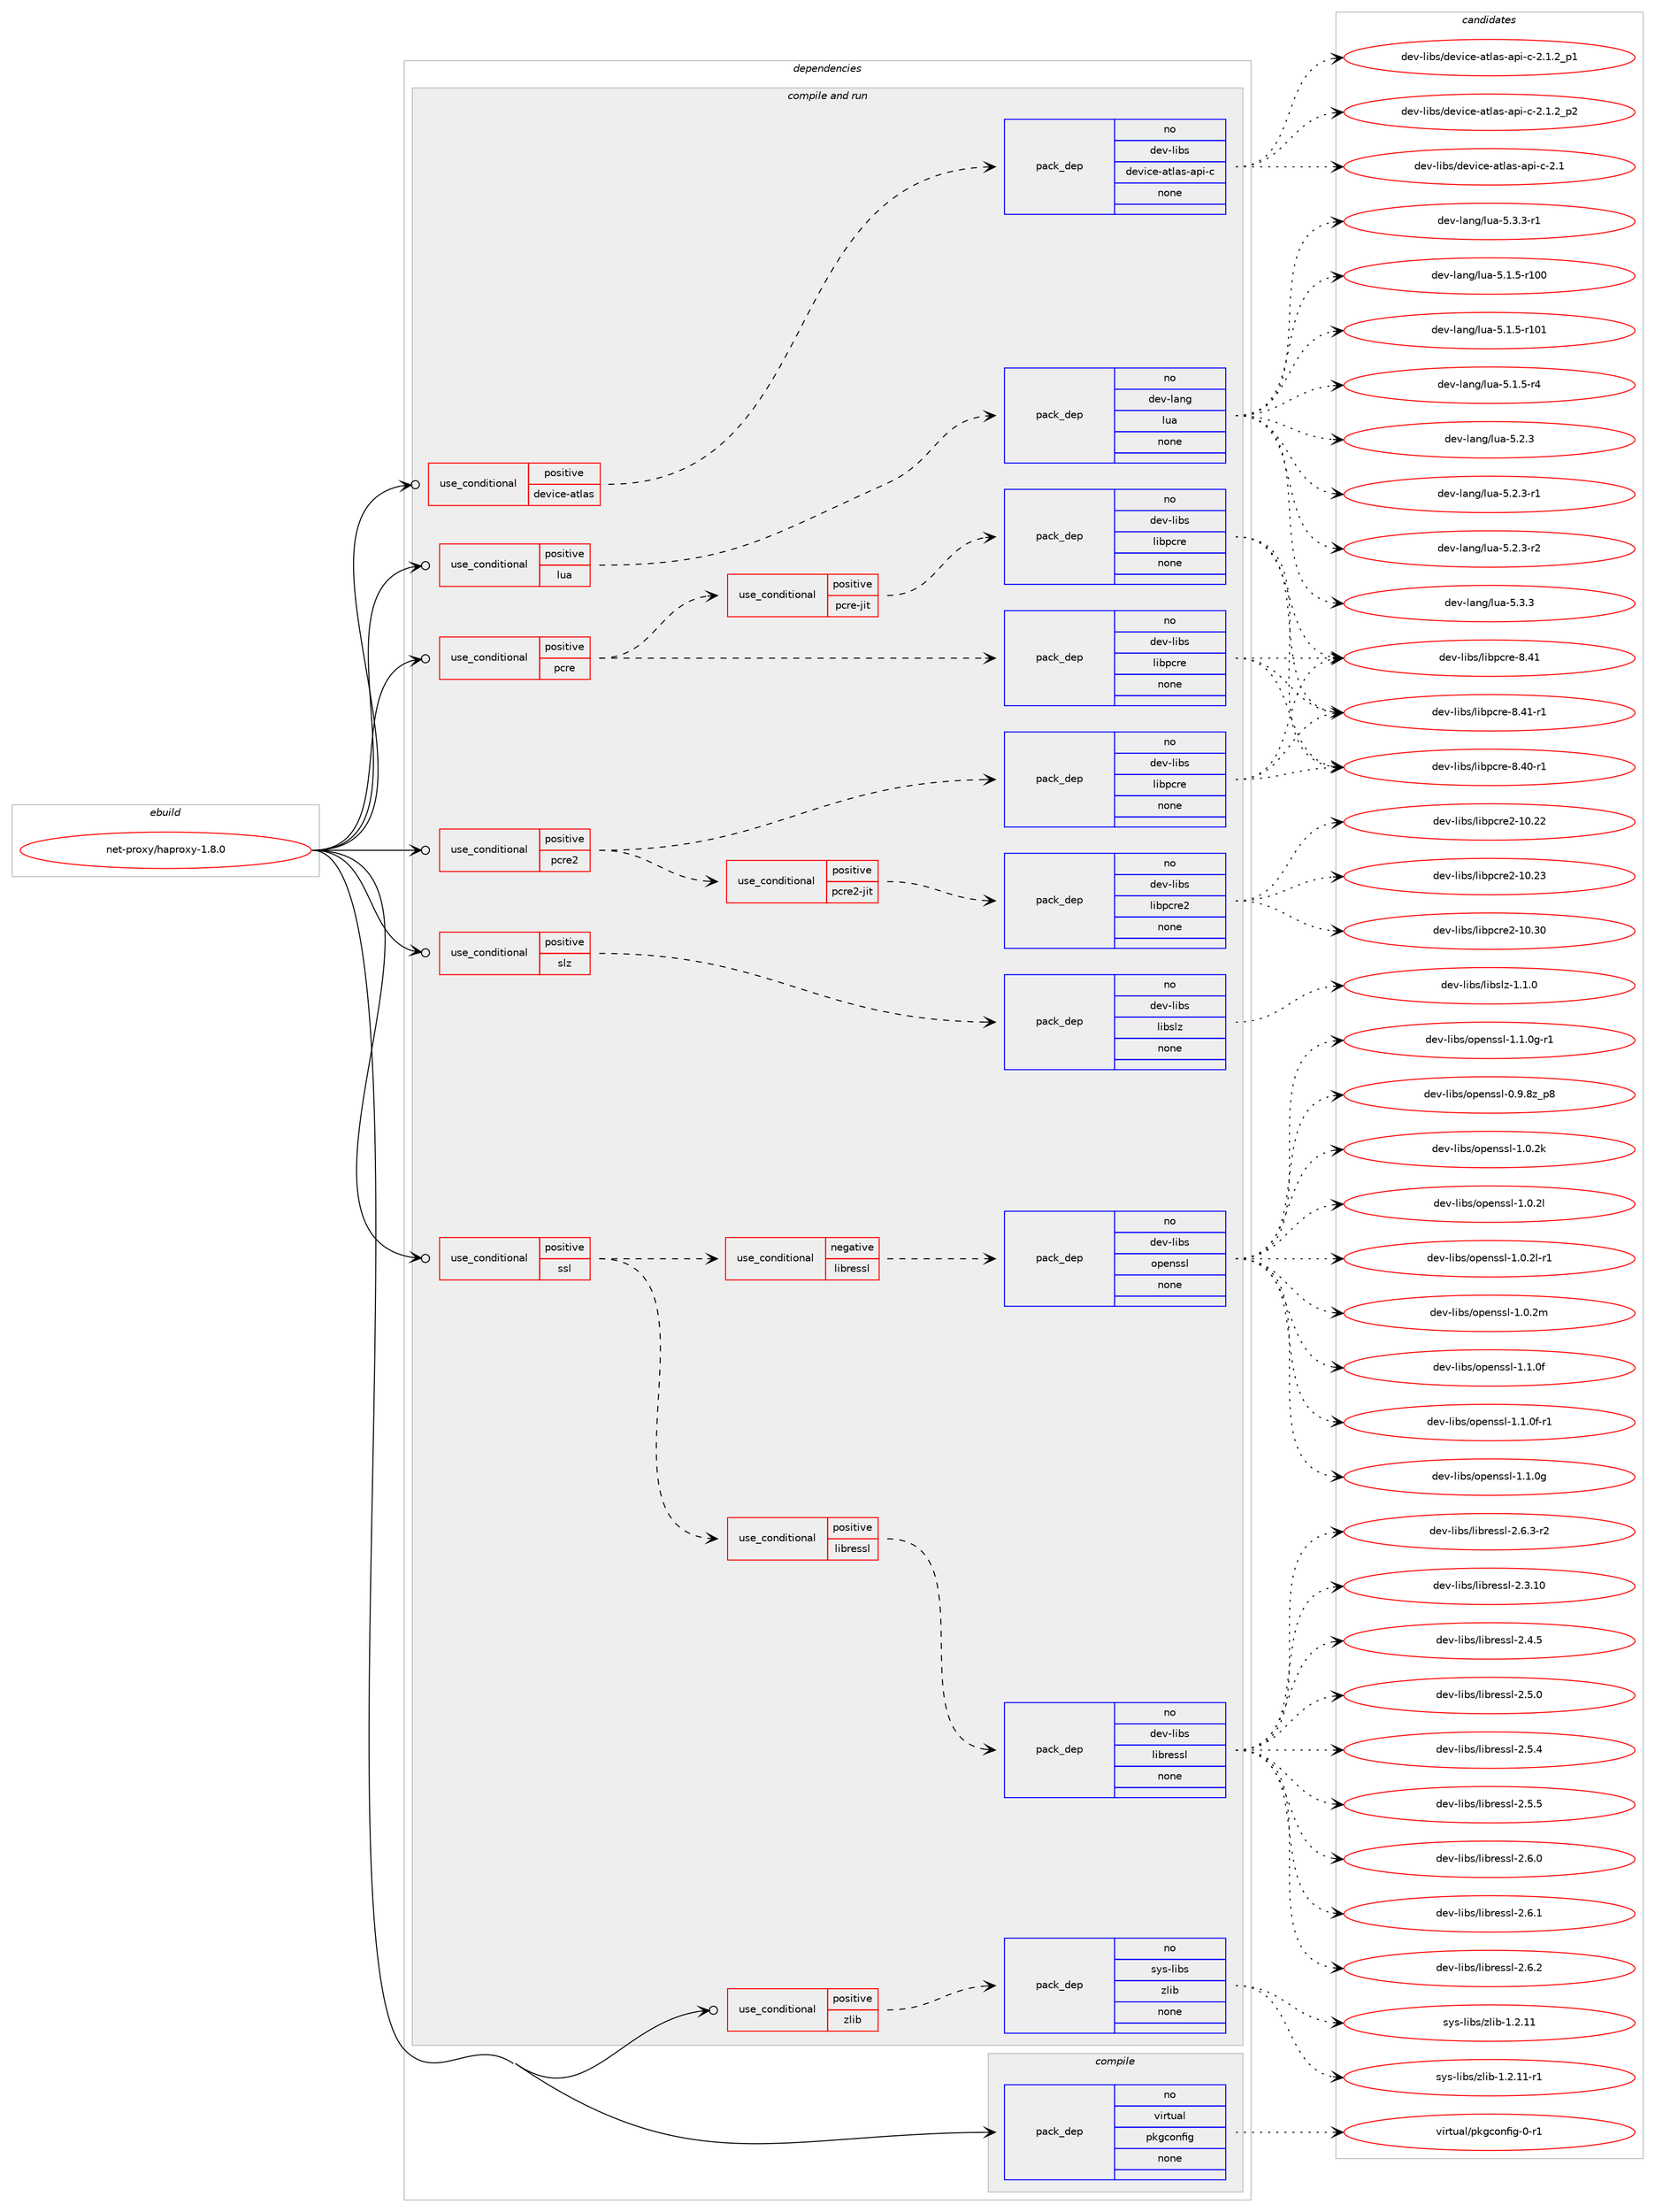 digraph prolog {

# *************
# Graph options
# *************

newrank=true;
concentrate=true;
compound=true;
graph [rankdir=LR,fontname=Helvetica,fontsize=10,ranksep=1.5];#, ranksep=2.5, nodesep=0.2];
edge  [arrowhead=vee];
node  [fontname=Helvetica,fontsize=10];

# **********
# The ebuild
# **********

subgraph cluster_leftcol {
color=gray;
rank=same;
label=<<i>ebuild</i>>;
id [label="net-proxy/haproxy-1.8.0", color=red, width=4, href="../net-proxy/haproxy-1.8.0.svg"];
}

# ****************
# The dependencies
# ****************

subgraph cluster_midcol {
color=gray;
label=<<i>dependencies</i>>;
subgraph cluster_compile {
fillcolor="#eeeeee";
style=filled;
label=<<i>compile</i>>;
subgraph pack393 {
dependency576 [label=<<TABLE BORDER="0" CELLBORDER="1" CELLSPACING="0" CELLPADDING="4" WIDTH="220"><TR><TD ROWSPAN="6" CELLPADDING="30">pack_dep</TD></TR><TR><TD WIDTH="110">no</TD></TR><TR><TD>virtual</TD></TR><TR><TD>pkgconfig</TD></TR><TR><TD>none</TD></TR><TR><TD></TD></TR></TABLE>>, shape=none, color=blue];
}
id:e -> dependency576:w [weight=20,style="solid",arrowhead="vee"];
}
subgraph cluster_compileandrun {
fillcolor="#eeeeee";
style=filled;
label=<<i>compile and run</i>>;
subgraph cond177 {
dependency577 [label=<<TABLE BORDER="0" CELLBORDER="1" CELLSPACING="0" CELLPADDING="4"><TR><TD ROWSPAN="3" CELLPADDING="10">use_conditional</TD></TR><TR><TD>positive</TD></TR><TR><TD>device-atlas</TD></TR></TABLE>>, shape=none, color=red];
subgraph pack394 {
dependency578 [label=<<TABLE BORDER="0" CELLBORDER="1" CELLSPACING="0" CELLPADDING="4" WIDTH="220"><TR><TD ROWSPAN="6" CELLPADDING="30">pack_dep</TD></TR><TR><TD WIDTH="110">no</TD></TR><TR><TD>dev-libs</TD></TR><TR><TD>device-atlas-api-c</TD></TR><TR><TD>none</TD></TR><TR><TD></TD></TR></TABLE>>, shape=none, color=blue];
}
dependency577:e -> dependency578:w [weight=20,style="dashed",arrowhead="vee"];
}
id:e -> dependency577:w [weight=20,style="solid",arrowhead="odotvee"];
subgraph cond178 {
dependency579 [label=<<TABLE BORDER="0" CELLBORDER="1" CELLSPACING="0" CELLPADDING="4"><TR><TD ROWSPAN="3" CELLPADDING="10">use_conditional</TD></TR><TR><TD>positive</TD></TR><TR><TD>lua</TD></TR></TABLE>>, shape=none, color=red];
subgraph pack395 {
dependency580 [label=<<TABLE BORDER="0" CELLBORDER="1" CELLSPACING="0" CELLPADDING="4" WIDTH="220"><TR><TD ROWSPAN="6" CELLPADDING="30">pack_dep</TD></TR><TR><TD WIDTH="110">no</TD></TR><TR><TD>dev-lang</TD></TR><TR><TD>lua</TD></TR><TR><TD>none</TD></TR><TR><TD></TD></TR></TABLE>>, shape=none, color=blue];
}
dependency579:e -> dependency580:w [weight=20,style="dashed",arrowhead="vee"];
}
id:e -> dependency579:w [weight=20,style="solid",arrowhead="odotvee"];
subgraph cond179 {
dependency581 [label=<<TABLE BORDER="0" CELLBORDER="1" CELLSPACING="0" CELLPADDING="4"><TR><TD ROWSPAN="3" CELLPADDING="10">use_conditional</TD></TR><TR><TD>positive</TD></TR><TR><TD>pcre</TD></TR></TABLE>>, shape=none, color=red];
subgraph pack396 {
dependency582 [label=<<TABLE BORDER="0" CELLBORDER="1" CELLSPACING="0" CELLPADDING="4" WIDTH="220"><TR><TD ROWSPAN="6" CELLPADDING="30">pack_dep</TD></TR><TR><TD WIDTH="110">no</TD></TR><TR><TD>dev-libs</TD></TR><TR><TD>libpcre</TD></TR><TR><TD>none</TD></TR><TR><TD></TD></TR></TABLE>>, shape=none, color=blue];
}
dependency581:e -> dependency582:w [weight=20,style="dashed",arrowhead="vee"];
subgraph cond180 {
dependency583 [label=<<TABLE BORDER="0" CELLBORDER="1" CELLSPACING="0" CELLPADDING="4"><TR><TD ROWSPAN="3" CELLPADDING="10">use_conditional</TD></TR><TR><TD>positive</TD></TR><TR><TD>pcre-jit</TD></TR></TABLE>>, shape=none, color=red];
subgraph pack397 {
dependency584 [label=<<TABLE BORDER="0" CELLBORDER="1" CELLSPACING="0" CELLPADDING="4" WIDTH="220"><TR><TD ROWSPAN="6" CELLPADDING="30">pack_dep</TD></TR><TR><TD WIDTH="110">no</TD></TR><TR><TD>dev-libs</TD></TR><TR><TD>libpcre</TD></TR><TR><TD>none</TD></TR><TR><TD></TD></TR></TABLE>>, shape=none, color=blue];
}
dependency583:e -> dependency584:w [weight=20,style="dashed",arrowhead="vee"];
}
dependency581:e -> dependency583:w [weight=20,style="dashed",arrowhead="vee"];
}
id:e -> dependency581:w [weight=20,style="solid",arrowhead="odotvee"];
subgraph cond181 {
dependency585 [label=<<TABLE BORDER="0" CELLBORDER="1" CELLSPACING="0" CELLPADDING="4"><TR><TD ROWSPAN="3" CELLPADDING="10">use_conditional</TD></TR><TR><TD>positive</TD></TR><TR><TD>pcre2</TD></TR></TABLE>>, shape=none, color=red];
subgraph pack398 {
dependency586 [label=<<TABLE BORDER="0" CELLBORDER="1" CELLSPACING="0" CELLPADDING="4" WIDTH="220"><TR><TD ROWSPAN="6" CELLPADDING="30">pack_dep</TD></TR><TR><TD WIDTH="110">no</TD></TR><TR><TD>dev-libs</TD></TR><TR><TD>libpcre</TD></TR><TR><TD>none</TD></TR><TR><TD></TD></TR></TABLE>>, shape=none, color=blue];
}
dependency585:e -> dependency586:w [weight=20,style="dashed",arrowhead="vee"];
subgraph cond182 {
dependency587 [label=<<TABLE BORDER="0" CELLBORDER="1" CELLSPACING="0" CELLPADDING="4"><TR><TD ROWSPAN="3" CELLPADDING="10">use_conditional</TD></TR><TR><TD>positive</TD></TR><TR><TD>pcre2-jit</TD></TR></TABLE>>, shape=none, color=red];
subgraph pack399 {
dependency588 [label=<<TABLE BORDER="0" CELLBORDER="1" CELLSPACING="0" CELLPADDING="4" WIDTH="220"><TR><TD ROWSPAN="6" CELLPADDING="30">pack_dep</TD></TR><TR><TD WIDTH="110">no</TD></TR><TR><TD>dev-libs</TD></TR><TR><TD>libpcre2</TD></TR><TR><TD>none</TD></TR><TR><TD></TD></TR></TABLE>>, shape=none, color=blue];
}
dependency587:e -> dependency588:w [weight=20,style="dashed",arrowhead="vee"];
}
dependency585:e -> dependency587:w [weight=20,style="dashed",arrowhead="vee"];
}
id:e -> dependency585:w [weight=20,style="solid",arrowhead="odotvee"];
subgraph cond183 {
dependency589 [label=<<TABLE BORDER="0" CELLBORDER="1" CELLSPACING="0" CELLPADDING="4"><TR><TD ROWSPAN="3" CELLPADDING="10">use_conditional</TD></TR><TR><TD>positive</TD></TR><TR><TD>slz</TD></TR></TABLE>>, shape=none, color=red];
subgraph pack400 {
dependency590 [label=<<TABLE BORDER="0" CELLBORDER="1" CELLSPACING="0" CELLPADDING="4" WIDTH="220"><TR><TD ROWSPAN="6" CELLPADDING="30">pack_dep</TD></TR><TR><TD WIDTH="110">no</TD></TR><TR><TD>dev-libs</TD></TR><TR><TD>libslz</TD></TR><TR><TD>none</TD></TR><TR><TD></TD></TR></TABLE>>, shape=none, color=blue];
}
dependency589:e -> dependency590:w [weight=20,style="dashed",arrowhead="vee"];
}
id:e -> dependency589:w [weight=20,style="solid",arrowhead="odotvee"];
subgraph cond184 {
dependency591 [label=<<TABLE BORDER="0" CELLBORDER="1" CELLSPACING="0" CELLPADDING="4"><TR><TD ROWSPAN="3" CELLPADDING="10">use_conditional</TD></TR><TR><TD>positive</TD></TR><TR><TD>ssl</TD></TR></TABLE>>, shape=none, color=red];
subgraph cond185 {
dependency592 [label=<<TABLE BORDER="0" CELLBORDER="1" CELLSPACING="0" CELLPADDING="4"><TR><TD ROWSPAN="3" CELLPADDING="10">use_conditional</TD></TR><TR><TD>negative</TD></TR><TR><TD>libressl</TD></TR></TABLE>>, shape=none, color=red];
subgraph pack401 {
dependency593 [label=<<TABLE BORDER="0" CELLBORDER="1" CELLSPACING="0" CELLPADDING="4" WIDTH="220"><TR><TD ROWSPAN="6" CELLPADDING="30">pack_dep</TD></TR><TR><TD WIDTH="110">no</TD></TR><TR><TD>dev-libs</TD></TR><TR><TD>openssl</TD></TR><TR><TD>none</TD></TR><TR><TD></TD></TR></TABLE>>, shape=none, color=blue];
}
dependency592:e -> dependency593:w [weight=20,style="dashed",arrowhead="vee"];
}
dependency591:e -> dependency592:w [weight=20,style="dashed",arrowhead="vee"];
subgraph cond186 {
dependency594 [label=<<TABLE BORDER="0" CELLBORDER="1" CELLSPACING="0" CELLPADDING="4"><TR><TD ROWSPAN="3" CELLPADDING="10">use_conditional</TD></TR><TR><TD>positive</TD></TR><TR><TD>libressl</TD></TR></TABLE>>, shape=none, color=red];
subgraph pack402 {
dependency595 [label=<<TABLE BORDER="0" CELLBORDER="1" CELLSPACING="0" CELLPADDING="4" WIDTH="220"><TR><TD ROWSPAN="6" CELLPADDING="30">pack_dep</TD></TR><TR><TD WIDTH="110">no</TD></TR><TR><TD>dev-libs</TD></TR><TR><TD>libressl</TD></TR><TR><TD>none</TD></TR><TR><TD></TD></TR></TABLE>>, shape=none, color=blue];
}
dependency594:e -> dependency595:w [weight=20,style="dashed",arrowhead="vee"];
}
dependency591:e -> dependency594:w [weight=20,style="dashed",arrowhead="vee"];
}
id:e -> dependency591:w [weight=20,style="solid",arrowhead="odotvee"];
subgraph cond187 {
dependency596 [label=<<TABLE BORDER="0" CELLBORDER="1" CELLSPACING="0" CELLPADDING="4"><TR><TD ROWSPAN="3" CELLPADDING="10">use_conditional</TD></TR><TR><TD>positive</TD></TR><TR><TD>zlib</TD></TR></TABLE>>, shape=none, color=red];
subgraph pack403 {
dependency597 [label=<<TABLE BORDER="0" CELLBORDER="1" CELLSPACING="0" CELLPADDING="4" WIDTH="220"><TR><TD ROWSPAN="6" CELLPADDING="30">pack_dep</TD></TR><TR><TD WIDTH="110">no</TD></TR><TR><TD>sys-libs</TD></TR><TR><TD>zlib</TD></TR><TR><TD>none</TD></TR><TR><TD></TD></TR></TABLE>>, shape=none, color=blue];
}
dependency596:e -> dependency597:w [weight=20,style="dashed",arrowhead="vee"];
}
id:e -> dependency596:w [weight=20,style="solid",arrowhead="odotvee"];
}
subgraph cluster_run {
fillcolor="#eeeeee";
style=filled;
label=<<i>run</i>>;
}
}

# **************
# The candidates
# **************

subgraph cluster_choices {
rank=same;
color=gray;
label=<<i>candidates</i>>;

subgraph choice393 {
color=black;
nodesep=1;
choice11810511411611797108471121071039911111010210510345484511449 [label="virtual/pkgconfig-0-r1", color=red, width=4,href="../virtual/pkgconfig-0-r1.svg"];
dependency576:e -> choice11810511411611797108471121071039911111010210510345484511449:w [style=dotted,weight="100"];
}
subgraph choice394 {
color=black;
nodesep=1;
choice100101118451081059811547100101118105991014597116108971154597112105459945504649 [label="dev-libs/device-atlas-api-c-2.1", color=red, width=4,href="../dev-libs/device-atlas-api-c-2.1.svg"];
choice10010111845108105981154710010111810599101459711610897115459711210545994550464946509511249 [label="dev-libs/device-atlas-api-c-2.1.2_p1", color=red, width=4,href="../dev-libs/device-atlas-api-c-2.1.2_p1.svg"];
choice10010111845108105981154710010111810599101459711610897115459711210545994550464946509511250 [label="dev-libs/device-atlas-api-c-2.1.2_p2", color=red, width=4,href="../dev-libs/device-atlas-api-c-2.1.2_p2.svg"];
dependency578:e -> choice100101118451081059811547100101118105991014597116108971154597112105459945504649:w [style=dotted,weight="100"];
dependency578:e -> choice10010111845108105981154710010111810599101459711610897115459711210545994550464946509511249:w [style=dotted,weight="100"];
dependency578:e -> choice10010111845108105981154710010111810599101459711610897115459711210545994550464946509511250:w [style=dotted,weight="100"];
}
subgraph choice395 {
color=black;
nodesep=1;
choice1001011184510897110103471081179745534649465345114494848 [label="dev-lang/lua-5.1.5-r100", color=red, width=4,href="../dev-lang/lua-5.1.5-r100.svg"];
choice1001011184510897110103471081179745534649465345114494849 [label="dev-lang/lua-5.1.5-r101", color=red, width=4,href="../dev-lang/lua-5.1.5-r101.svg"];
choice100101118451089711010347108117974553464946534511452 [label="dev-lang/lua-5.1.5-r4", color=red, width=4,href="../dev-lang/lua-5.1.5-r4.svg"];
choice10010111845108971101034710811797455346504651 [label="dev-lang/lua-5.2.3", color=red, width=4,href="../dev-lang/lua-5.2.3.svg"];
choice100101118451089711010347108117974553465046514511449 [label="dev-lang/lua-5.2.3-r1", color=red, width=4,href="../dev-lang/lua-5.2.3-r1.svg"];
choice100101118451089711010347108117974553465046514511450 [label="dev-lang/lua-5.2.3-r2", color=red, width=4,href="../dev-lang/lua-5.2.3-r2.svg"];
choice10010111845108971101034710811797455346514651 [label="dev-lang/lua-5.3.3", color=red, width=4,href="../dev-lang/lua-5.3.3.svg"];
choice100101118451089711010347108117974553465146514511449 [label="dev-lang/lua-5.3.3-r1", color=red, width=4,href="../dev-lang/lua-5.3.3-r1.svg"];
dependency580:e -> choice1001011184510897110103471081179745534649465345114494848:w [style=dotted,weight="100"];
dependency580:e -> choice1001011184510897110103471081179745534649465345114494849:w [style=dotted,weight="100"];
dependency580:e -> choice100101118451089711010347108117974553464946534511452:w [style=dotted,weight="100"];
dependency580:e -> choice10010111845108971101034710811797455346504651:w [style=dotted,weight="100"];
dependency580:e -> choice100101118451089711010347108117974553465046514511449:w [style=dotted,weight="100"];
dependency580:e -> choice100101118451089711010347108117974553465046514511450:w [style=dotted,weight="100"];
dependency580:e -> choice10010111845108971101034710811797455346514651:w [style=dotted,weight="100"];
dependency580:e -> choice100101118451089711010347108117974553465146514511449:w [style=dotted,weight="100"];
}
subgraph choice396 {
color=black;
nodesep=1;
choice100101118451081059811547108105981129911410145564652484511449 [label="dev-libs/libpcre-8.40-r1", color=red, width=4,href="../dev-libs/libpcre-8.40-r1.svg"];
choice10010111845108105981154710810598112991141014556465249 [label="dev-libs/libpcre-8.41", color=red, width=4,href="../dev-libs/libpcre-8.41.svg"];
choice100101118451081059811547108105981129911410145564652494511449 [label="dev-libs/libpcre-8.41-r1", color=red, width=4,href="../dev-libs/libpcre-8.41-r1.svg"];
dependency582:e -> choice100101118451081059811547108105981129911410145564652484511449:w [style=dotted,weight="100"];
dependency582:e -> choice10010111845108105981154710810598112991141014556465249:w [style=dotted,weight="100"];
dependency582:e -> choice100101118451081059811547108105981129911410145564652494511449:w [style=dotted,weight="100"];
}
subgraph choice397 {
color=black;
nodesep=1;
choice100101118451081059811547108105981129911410145564652484511449 [label="dev-libs/libpcre-8.40-r1", color=red, width=4,href="../dev-libs/libpcre-8.40-r1.svg"];
choice10010111845108105981154710810598112991141014556465249 [label="dev-libs/libpcre-8.41", color=red, width=4,href="../dev-libs/libpcre-8.41.svg"];
choice100101118451081059811547108105981129911410145564652494511449 [label="dev-libs/libpcre-8.41-r1", color=red, width=4,href="../dev-libs/libpcre-8.41-r1.svg"];
dependency584:e -> choice100101118451081059811547108105981129911410145564652484511449:w [style=dotted,weight="100"];
dependency584:e -> choice10010111845108105981154710810598112991141014556465249:w [style=dotted,weight="100"];
dependency584:e -> choice100101118451081059811547108105981129911410145564652494511449:w [style=dotted,weight="100"];
}
subgraph choice398 {
color=black;
nodesep=1;
choice100101118451081059811547108105981129911410145564652484511449 [label="dev-libs/libpcre-8.40-r1", color=red, width=4,href="../dev-libs/libpcre-8.40-r1.svg"];
choice10010111845108105981154710810598112991141014556465249 [label="dev-libs/libpcre-8.41", color=red, width=4,href="../dev-libs/libpcre-8.41.svg"];
choice100101118451081059811547108105981129911410145564652494511449 [label="dev-libs/libpcre-8.41-r1", color=red, width=4,href="../dev-libs/libpcre-8.41-r1.svg"];
dependency586:e -> choice100101118451081059811547108105981129911410145564652484511449:w [style=dotted,weight="100"];
dependency586:e -> choice10010111845108105981154710810598112991141014556465249:w [style=dotted,weight="100"];
dependency586:e -> choice100101118451081059811547108105981129911410145564652494511449:w [style=dotted,weight="100"];
}
subgraph choice399 {
color=black;
nodesep=1;
choice100101118451081059811547108105981129911410150454948465050 [label="dev-libs/libpcre2-10.22", color=red, width=4,href="../dev-libs/libpcre2-10.22.svg"];
choice100101118451081059811547108105981129911410150454948465051 [label="dev-libs/libpcre2-10.23", color=red, width=4,href="../dev-libs/libpcre2-10.23.svg"];
choice100101118451081059811547108105981129911410150454948465148 [label="dev-libs/libpcre2-10.30", color=red, width=4,href="../dev-libs/libpcre2-10.30.svg"];
dependency588:e -> choice100101118451081059811547108105981129911410150454948465050:w [style=dotted,weight="100"];
dependency588:e -> choice100101118451081059811547108105981129911410150454948465051:w [style=dotted,weight="100"];
dependency588:e -> choice100101118451081059811547108105981129911410150454948465148:w [style=dotted,weight="100"];
}
subgraph choice400 {
color=black;
nodesep=1;
choice10010111845108105981154710810598115108122454946494648 [label="dev-libs/libslz-1.1.0", color=red, width=4,href="../dev-libs/libslz-1.1.0.svg"];
dependency590:e -> choice10010111845108105981154710810598115108122454946494648:w [style=dotted,weight="100"];
}
subgraph choice401 {
color=black;
nodesep=1;
choice1001011184510810598115471111121011101151151084548465746561229511256 [label="dev-libs/openssl-0.9.8z_p8", color=red, width=4,href="../dev-libs/openssl-0.9.8z_p8.svg"];
choice100101118451081059811547111112101110115115108454946484650107 [label="dev-libs/openssl-1.0.2k", color=red, width=4,href="../dev-libs/openssl-1.0.2k.svg"];
choice100101118451081059811547111112101110115115108454946484650108 [label="dev-libs/openssl-1.0.2l", color=red, width=4,href="../dev-libs/openssl-1.0.2l.svg"];
choice1001011184510810598115471111121011101151151084549464846501084511449 [label="dev-libs/openssl-1.0.2l-r1", color=red, width=4,href="../dev-libs/openssl-1.0.2l-r1.svg"];
choice100101118451081059811547111112101110115115108454946484650109 [label="dev-libs/openssl-1.0.2m", color=red, width=4,href="../dev-libs/openssl-1.0.2m.svg"];
choice100101118451081059811547111112101110115115108454946494648102 [label="dev-libs/openssl-1.1.0f", color=red, width=4,href="../dev-libs/openssl-1.1.0f.svg"];
choice1001011184510810598115471111121011101151151084549464946481024511449 [label="dev-libs/openssl-1.1.0f-r1", color=red, width=4,href="../dev-libs/openssl-1.1.0f-r1.svg"];
choice100101118451081059811547111112101110115115108454946494648103 [label="dev-libs/openssl-1.1.0g", color=red, width=4,href="../dev-libs/openssl-1.1.0g.svg"];
choice1001011184510810598115471111121011101151151084549464946481034511449 [label="dev-libs/openssl-1.1.0g-r1", color=red, width=4,href="../dev-libs/openssl-1.1.0g-r1.svg"];
dependency593:e -> choice1001011184510810598115471111121011101151151084548465746561229511256:w [style=dotted,weight="100"];
dependency593:e -> choice100101118451081059811547111112101110115115108454946484650107:w [style=dotted,weight="100"];
dependency593:e -> choice100101118451081059811547111112101110115115108454946484650108:w [style=dotted,weight="100"];
dependency593:e -> choice1001011184510810598115471111121011101151151084549464846501084511449:w [style=dotted,weight="100"];
dependency593:e -> choice100101118451081059811547111112101110115115108454946484650109:w [style=dotted,weight="100"];
dependency593:e -> choice100101118451081059811547111112101110115115108454946494648102:w [style=dotted,weight="100"];
dependency593:e -> choice1001011184510810598115471111121011101151151084549464946481024511449:w [style=dotted,weight="100"];
dependency593:e -> choice100101118451081059811547111112101110115115108454946494648103:w [style=dotted,weight="100"];
dependency593:e -> choice1001011184510810598115471111121011101151151084549464946481034511449:w [style=dotted,weight="100"];
}
subgraph choice402 {
color=black;
nodesep=1;
choice1001011184510810598115471081059811410111511510845504651464948 [label="dev-libs/libressl-2.3.10", color=red, width=4,href="../dev-libs/libressl-2.3.10.svg"];
choice10010111845108105981154710810598114101115115108455046524653 [label="dev-libs/libressl-2.4.5", color=red, width=4,href="../dev-libs/libressl-2.4.5.svg"];
choice10010111845108105981154710810598114101115115108455046534648 [label="dev-libs/libressl-2.5.0", color=red, width=4,href="../dev-libs/libressl-2.5.0.svg"];
choice10010111845108105981154710810598114101115115108455046534652 [label="dev-libs/libressl-2.5.4", color=red, width=4,href="../dev-libs/libressl-2.5.4.svg"];
choice10010111845108105981154710810598114101115115108455046534653 [label="dev-libs/libressl-2.5.5", color=red, width=4,href="../dev-libs/libressl-2.5.5.svg"];
choice10010111845108105981154710810598114101115115108455046544648 [label="dev-libs/libressl-2.6.0", color=red, width=4,href="../dev-libs/libressl-2.6.0.svg"];
choice10010111845108105981154710810598114101115115108455046544649 [label="dev-libs/libressl-2.6.1", color=red, width=4,href="../dev-libs/libressl-2.6.1.svg"];
choice10010111845108105981154710810598114101115115108455046544650 [label="dev-libs/libressl-2.6.2", color=red, width=4,href="../dev-libs/libressl-2.6.2.svg"];
choice100101118451081059811547108105981141011151151084550465446514511450 [label="dev-libs/libressl-2.6.3-r2", color=red, width=4,href="../dev-libs/libressl-2.6.3-r2.svg"];
dependency595:e -> choice1001011184510810598115471081059811410111511510845504651464948:w [style=dotted,weight="100"];
dependency595:e -> choice10010111845108105981154710810598114101115115108455046524653:w [style=dotted,weight="100"];
dependency595:e -> choice10010111845108105981154710810598114101115115108455046534648:w [style=dotted,weight="100"];
dependency595:e -> choice10010111845108105981154710810598114101115115108455046534652:w [style=dotted,weight="100"];
dependency595:e -> choice10010111845108105981154710810598114101115115108455046534653:w [style=dotted,weight="100"];
dependency595:e -> choice10010111845108105981154710810598114101115115108455046544648:w [style=dotted,weight="100"];
dependency595:e -> choice10010111845108105981154710810598114101115115108455046544649:w [style=dotted,weight="100"];
dependency595:e -> choice10010111845108105981154710810598114101115115108455046544650:w [style=dotted,weight="100"];
dependency595:e -> choice100101118451081059811547108105981141011151151084550465446514511450:w [style=dotted,weight="100"];
}
subgraph choice403 {
color=black;
nodesep=1;
choice1151211154510810598115471221081059845494650464949 [label="sys-libs/zlib-1.2.11", color=red, width=4,href="../sys-libs/zlib-1.2.11.svg"];
choice11512111545108105981154712210810598454946504649494511449 [label="sys-libs/zlib-1.2.11-r1", color=red, width=4,href="../sys-libs/zlib-1.2.11-r1.svg"];
dependency597:e -> choice1151211154510810598115471221081059845494650464949:w [style=dotted,weight="100"];
dependency597:e -> choice11512111545108105981154712210810598454946504649494511449:w [style=dotted,weight="100"];
}
}

}
